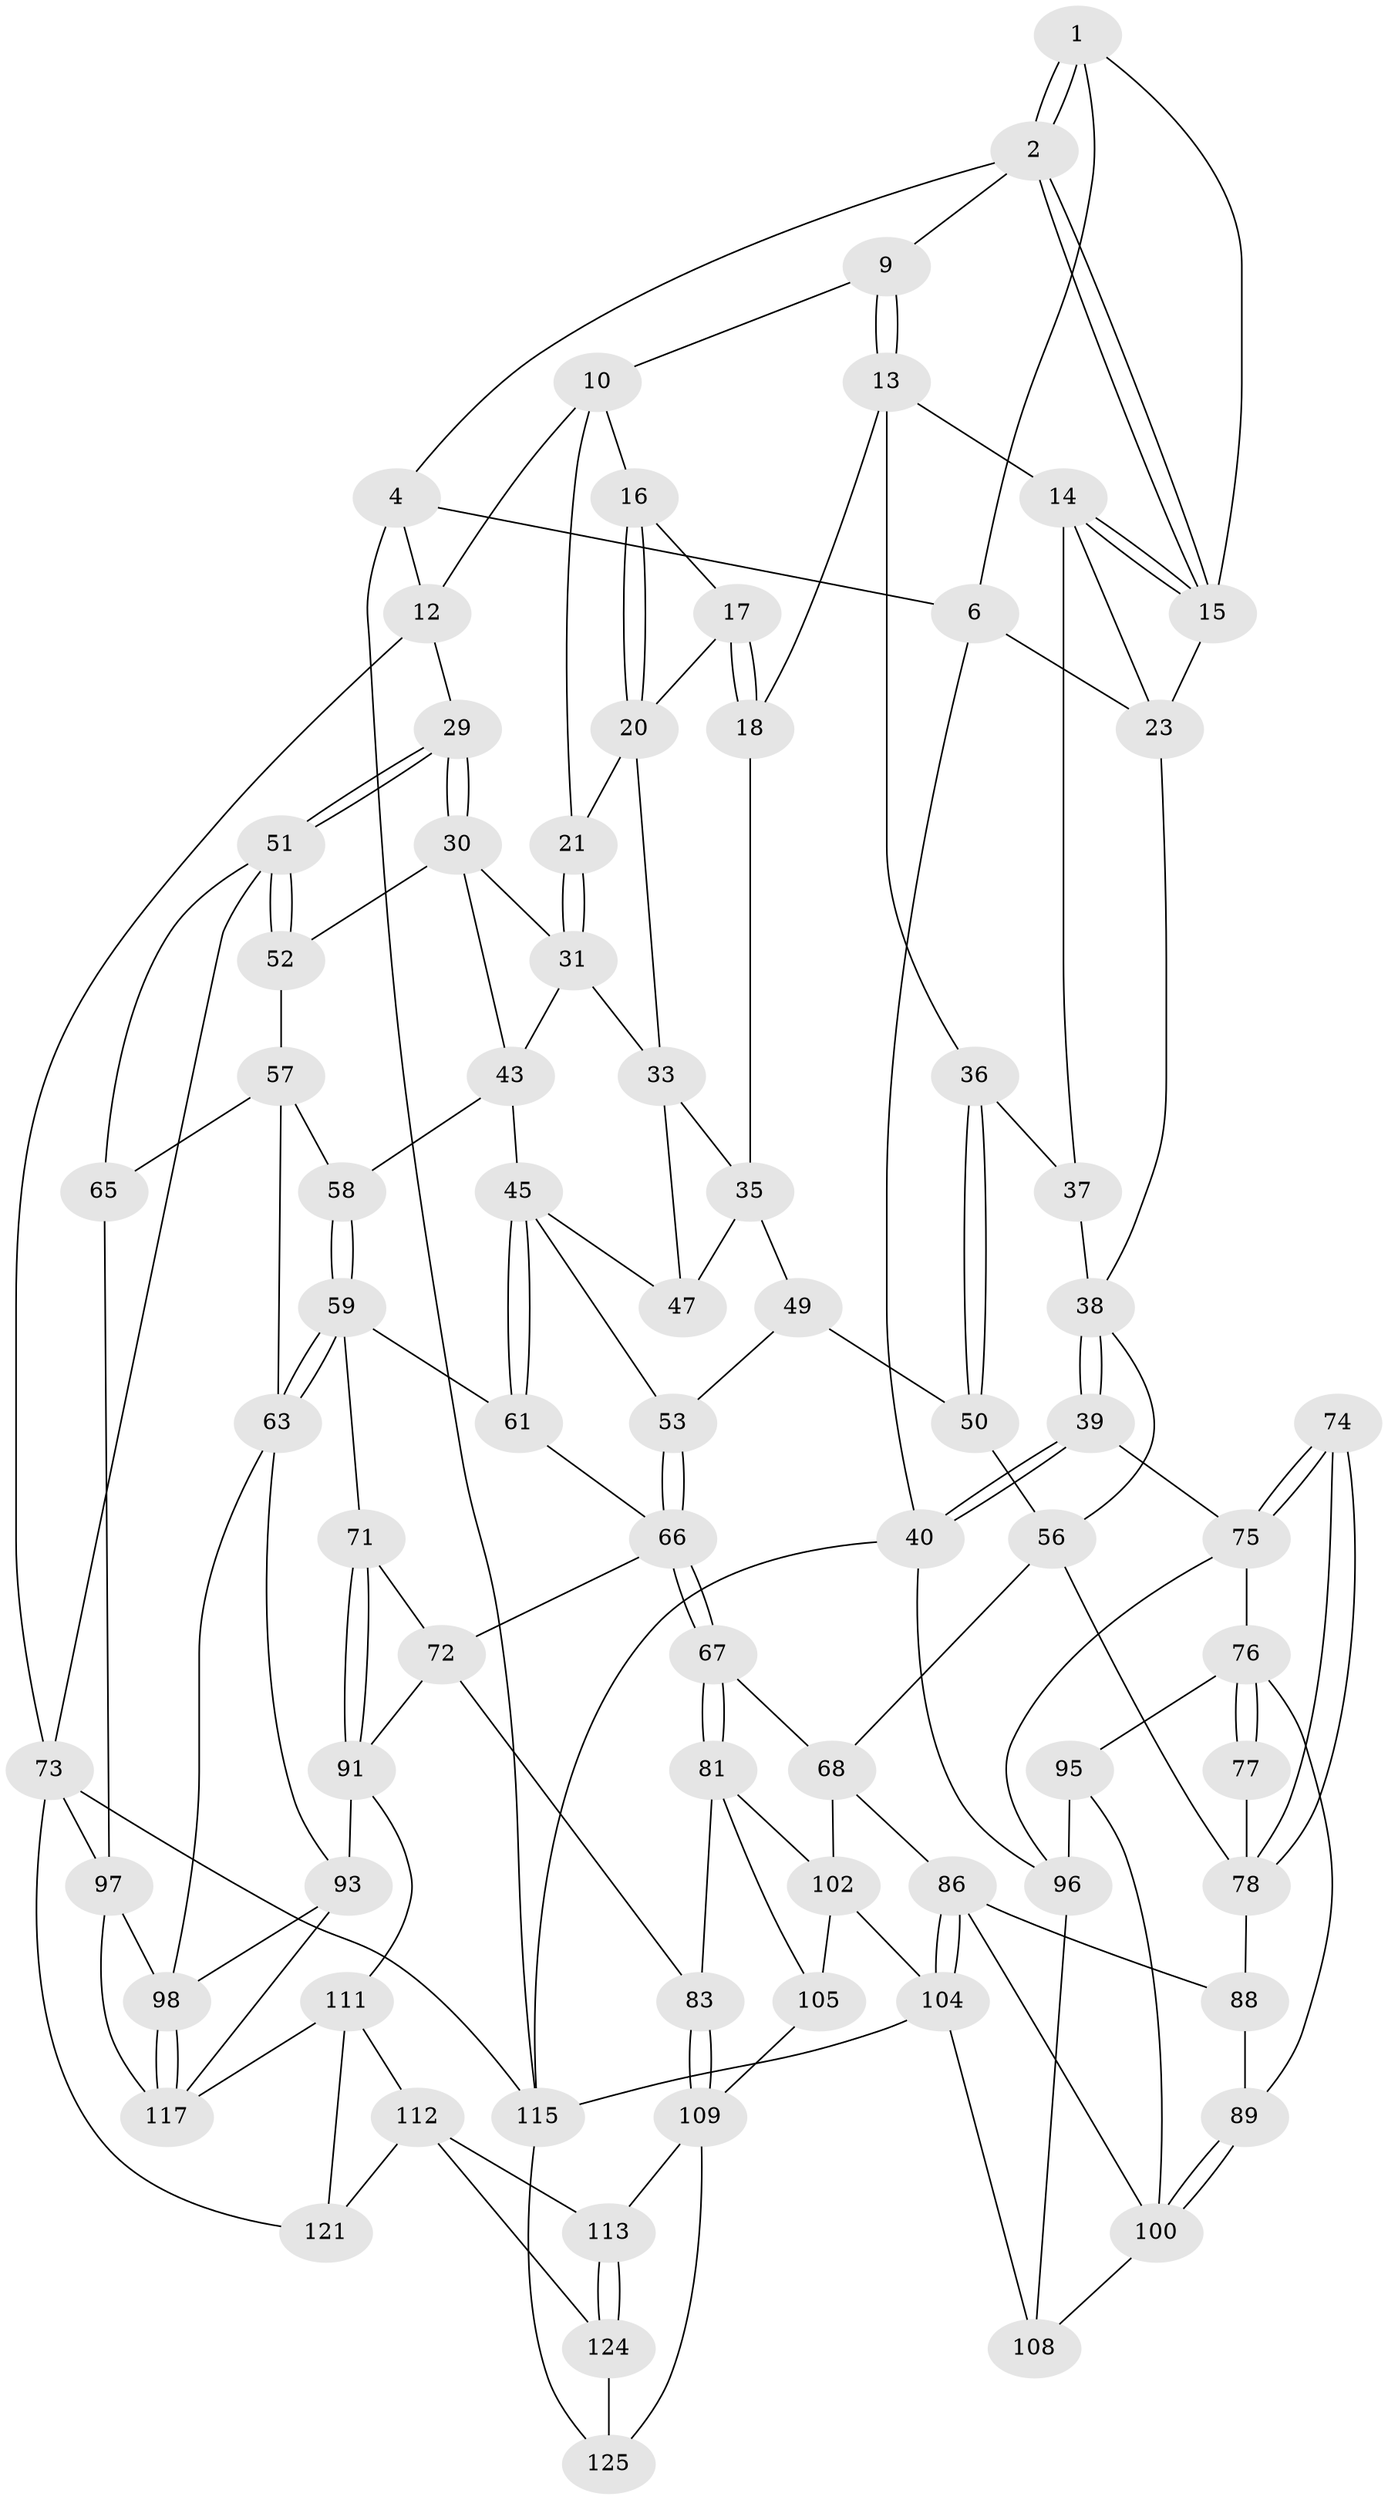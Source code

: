 // Generated by graph-tools (version 1.1) at 2025/52/02/27/25 19:52:39]
// undirected, 77 vertices, 166 edges
graph export_dot {
graph [start="1"]
  node [color=gray90,style=filled];
  1 [pos="+0.06969179163062152+0.09537903551671296",super="+5"];
  2 [pos="+0.1219168192520504+0.14832601170990636",super="+3"];
  4 [pos="+0.03635632608780211+0",super="+8"];
  6 [pos="+0+0.15154146456843917",super="+7"];
  9 [pos="+0.35181628992845654+0"];
  10 [pos="+0.38979035935904355+0",super="+11"];
  12 [pos="+1+0"];
  13 [pos="+0.21015028706695435+0.19731612213977",super="+19"];
  14 [pos="+0.1581235126753102+0.19934607356801187",super="+26"];
  15 [pos="+0.12232467520094256+0.15180497976830817",super="+22"];
  16 [pos="+0.405378786679479+0"];
  17 [pos="+0.4075236260924058+0.052014364648995504",super="+24"];
  18 [pos="+0.38853373810716035+0.18746301567822793",super="+28"];
  20 [pos="+0.6406545871277478+0.15468087116626197",super="+25"];
  21 [pos="+0.8566497956957162+0"];
  23 [pos="+0.032574363582666244+0.21176298482348982",super="+27"];
  29 [pos="+1+0.06770129455330108"];
  30 [pos="+0.9022155290754342+0.28713952311535934",super="+42"];
  31 [pos="+0.8194153325626923+0.19961861732430566",super="+32"];
  33 [pos="+0.6489456470685383+0.24555970629254542",super="+34"];
  35 [pos="+0.4953842542468982+0.2947719142217688",super="+48"];
  36 [pos="+0.2930584767221662+0.33787632714947213"];
  37 [pos="+0.14738789529091095+0.3440385679296315"];
  38 [pos="+0+0.45960196061303177",super="+41"];
  39 [pos="+0+0.5074164985511515"];
  40 [pos="+0+0.5099052946664356",super="+107"];
  43 [pos="+0.7769745387842832+0.39279891466809386",super="+44"];
  45 [pos="+0.6566567141386304+0.47602352467325043",super="+46"];
  47 [pos="+0.6242349065221743+0.4516333912523755"];
  49 [pos="+0.45949878880425227+0.36514437227046853",super="+54"];
  50 [pos="+0.32641515237788843+0.39641970215645034",super="+55"];
  51 [pos="+1+0.40338020412019887",super="+64"];
  52 [pos="+1+0.43448756380551107"];
  53 [pos="+0.4871704086258589+0.5120356780525853"];
  56 [pos="+0.2902989377858744+0.5361904343175169",super="+69"];
  57 [pos="+0.9388182895454268+0.504497965416723",super="+62"];
  58 [pos="+0.7949046352529361+0.45037347986595594"];
  59 [pos="+0.8542088818472564+0.6266461171814747",super="+60"];
  61 [pos="+0.657332568100287+0.4854307801382315"];
  63 [pos="+0.8579111738204686+0.6291434871738055",super="+92"];
  65 [pos="+1+0.7125265485774877"];
  66 [pos="+0.49174168233361265+0.6383354018874525",super="+70"];
  67 [pos="+0.4869861008319603+0.6532999876238063"];
  68 [pos="+0.32145475704988485+0.5825160828305058",super="+85"];
  71 [pos="+0.6981778023212831+0.6452290584312657"];
  72 [pos="+0.6052027313782228+0.6394988239726682",super="+84"];
  73 [pos="+1+1",super="+123"];
  74 [pos="+0.1767519454525297+0.613695171570379"];
  75 [pos="+0.12450984918312515+0.628649930143448",super="+80"];
  76 [pos="+0.15289350363007684+0.6819090505426242",super="+90"];
  77 [pos="+0.1720107642182948+0.6683508217949898"];
  78 [pos="+0.24087066841174645+0.5939208769895982",super="+79"];
  81 [pos="+0.49728840093963467+0.6824413495113617",super="+82"];
  83 [pos="+0.5158286918446316+0.6947871753669181"];
  86 [pos="+0.2900250675544313+0.7737226877045605",super="+87"];
  88 [pos="+0.21972027351397577+0.7006538852968046"];
  89 [pos="+0.1823091094417454+0.7072889546536552"];
  91 [pos="+0.6852377731367005+0.7641530177334859",super="+94"];
  93 [pos="+0.7724409840753031+0.7569519779763697",super="+114"];
  95 [pos="+0.09061373599398613+0.7367749357951606"];
  96 [pos="+0.08817035736470216+0.7354364033880112",super="+106"];
  97 [pos="+1+0.7651328516587557",super="+119"];
  98 [pos="+0.920254231503987+0.7872980362030265",super="+99"];
  100 [pos="+0.149046439514038+0.7885715612873117",super="+101"];
  102 [pos="+0.43949616021839794+0.7206066985248947",super="+103"];
  104 [pos="+0.3356371250170054+0.8966640077964086",super="+116"];
  105 [pos="+0.45643124206619884+0.8605863582499392"];
  108 [pos="+0.1285450989915894+0.8584366721105431"];
  109 [pos="+0.5485140280711015+0.8416677589686796",super="+110"];
  111 [pos="+0.6884126239193887+0.8027981993724267",super="+120"];
  112 [pos="+0.68781904794322+0.803583915173425",super="+122"];
  113 [pos="+0.6396923864710483+0.8391710699948818"];
  115 [pos="+0+1",super="+128"];
  117 [pos="+0.9000515801759358+0.8605560648831578",super="+118"];
  121 [pos="+0.7921698313886375+1"];
  124 [pos="+0.625380972474971+0.9048671089852441",super="+126"];
  125 [pos="+0.5403217902465245+0.9401387145679373",super="+127"];
  1 -- 2;
  1 -- 2;
  1 -- 6;
  1 -- 15;
  2 -- 15;
  2 -- 15;
  2 -- 9;
  2 -- 4;
  4 -- 115;
  4 -- 12;
  4 -- 6;
  6 -- 23;
  6 -- 40;
  9 -- 10;
  9 -- 13;
  9 -- 13;
  10 -- 16;
  10 -- 12;
  10 -- 21;
  12 -- 29;
  12 -- 73;
  13 -- 14;
  13 -- 18;
  13 -- 36;
  14 -- 15;
  14 -- 15;
  14 -- 37;
  14 -- 23;
  15 -- 23;
  16 -- 17;
  16 -- 20;
  16 -- 20;
  17 -- 18 [weight=2];
  17 -- 18;
  17 -- 20;
  18 -- 35;
  20 -- 21;
  20 -- 33;
  21 -- 31;
  21 -- 31;
  23 -- 38;
  29 -- 30;
  29 -- 30;
  29 -- 51;
  29 -- 51;
  30 -- 31;
  30 -- 43;
  30 -- 52;
  31 -- 33;
  31 -- 43;
  33 -- 35;
  33 -- 47;
  35 -- 49;
  35 -- 47;
  36 -- 37;
  36 -- 50;
  36 -- 50;
  37 -- 38;
  38 -- 39;
  38 -- 39;
  38 -- 56;
  39 -- 40;
  39 -- 40;
  39 -- 75;
  40 -- 115;
  40 -- 96;
  43 -- 58;
  43 -- 45;
  45 -- 61;
  45 -- 61;
  45 -- 53;
  45 -- 47;
  49 -- 50 [weight=2];
  49 -- 53;
  50 -- 56;
  51 -- 52;
  51 -- 52;
  51 -- 65;
  51 -- 73;
  52 -- 57;
  53 -- 66;
  53 -- 66;
  56 -- 68;
  56 -- 78;
  57 -- 58;
  57 -- 65;
  57 -- 63;
  58 -- 59;
  58 -- 59;
  59 -- 63;
  59 -- 63;
  59 -- 61;
  59 -- 71;
  61 -- 66;
  63 -- 93;
  63 -- 98;
  65 -- 97;
  66 -- 67;
  66 -- 67;
  66 -- 72;
  67 -- 68;
  67 -- 81;
  67 -- 81;
  68 -- 86;
  68 -- 102;
  71 -- 72;
  71 -- 91;
  71 -- 91;
  72 -- 91;
  72 -- 83;
  73 -- 115;
  73 -- 121;
  73 -- 97;
  74 -- 75;
  74 -- 75;
  74 -- 78;
  74 -- 78;
  75 -- 76;
  75 -- 96;
  76 -- 77;
  76 -- 77;
  76 -- 89;
  76 -- 95;
  77 -- 78;
  78 -- 88;
  81 -- 102;
  81 -- 83;
  81 -- 105;
  83 -- 109;
  83 -- 109;
  86 -- 104;
  86 -- 104;
  86 -- 88;
  86 -- 100;
  88 -- 89;
  89 -- 100;
  89 -- 100;
  91 -- 93;
  91 -- 111;
  93 -- 98;
  93 -- 117;
  95 -- 96;
  95 -- 100;
  96 -- 108;
  97 -- 98;
  97 -- 117;
  98 -- 117;
  98 -- 117;
  100 -- 108;
  102 -- 104;
  102 -- 105;
  104 -- 115;
  104 -- 108;
  105 -- 109;
  109 -- 113;
  109 -- 125;
  111 -- 112;
  111 -- 121;
  111 -- 117;
  112 -- 113;
  112 -- 121;
  112 -- 124;
  113 -- 124;
  113 -- 124;
  115 -- 125;
  124 -- 125 [weight=2];
}
